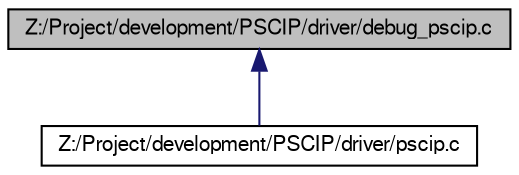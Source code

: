digraph G
{
  edge [fontname="FreeSans",fontsize="10",labelfontname="FreeSans",labelfontsize="10"];
  node [fontname="FreeSans",fontsize="10",shape=record];
  Node1 [label="Z:/Project/development/PSCIP/driver/debug_pscip.c",height=0.2,width=0.4,color="black", fillcolor="grey75", style="filled" fontcolor="black"];
  Node1 -> Node2 [dir=back,color="midnightblue",fontsize="10",style="solid"];
  Node2 [label="Z:/Project/development/PSCIP/driver/pscip.c",height=0.2,width=0.4,color="black", fillcolor="white", style="filled",URL="$pscip_8c.html",tooltip="PSCIP Driver for Linux Kernel 2.6.x-development version - main file."];
}
